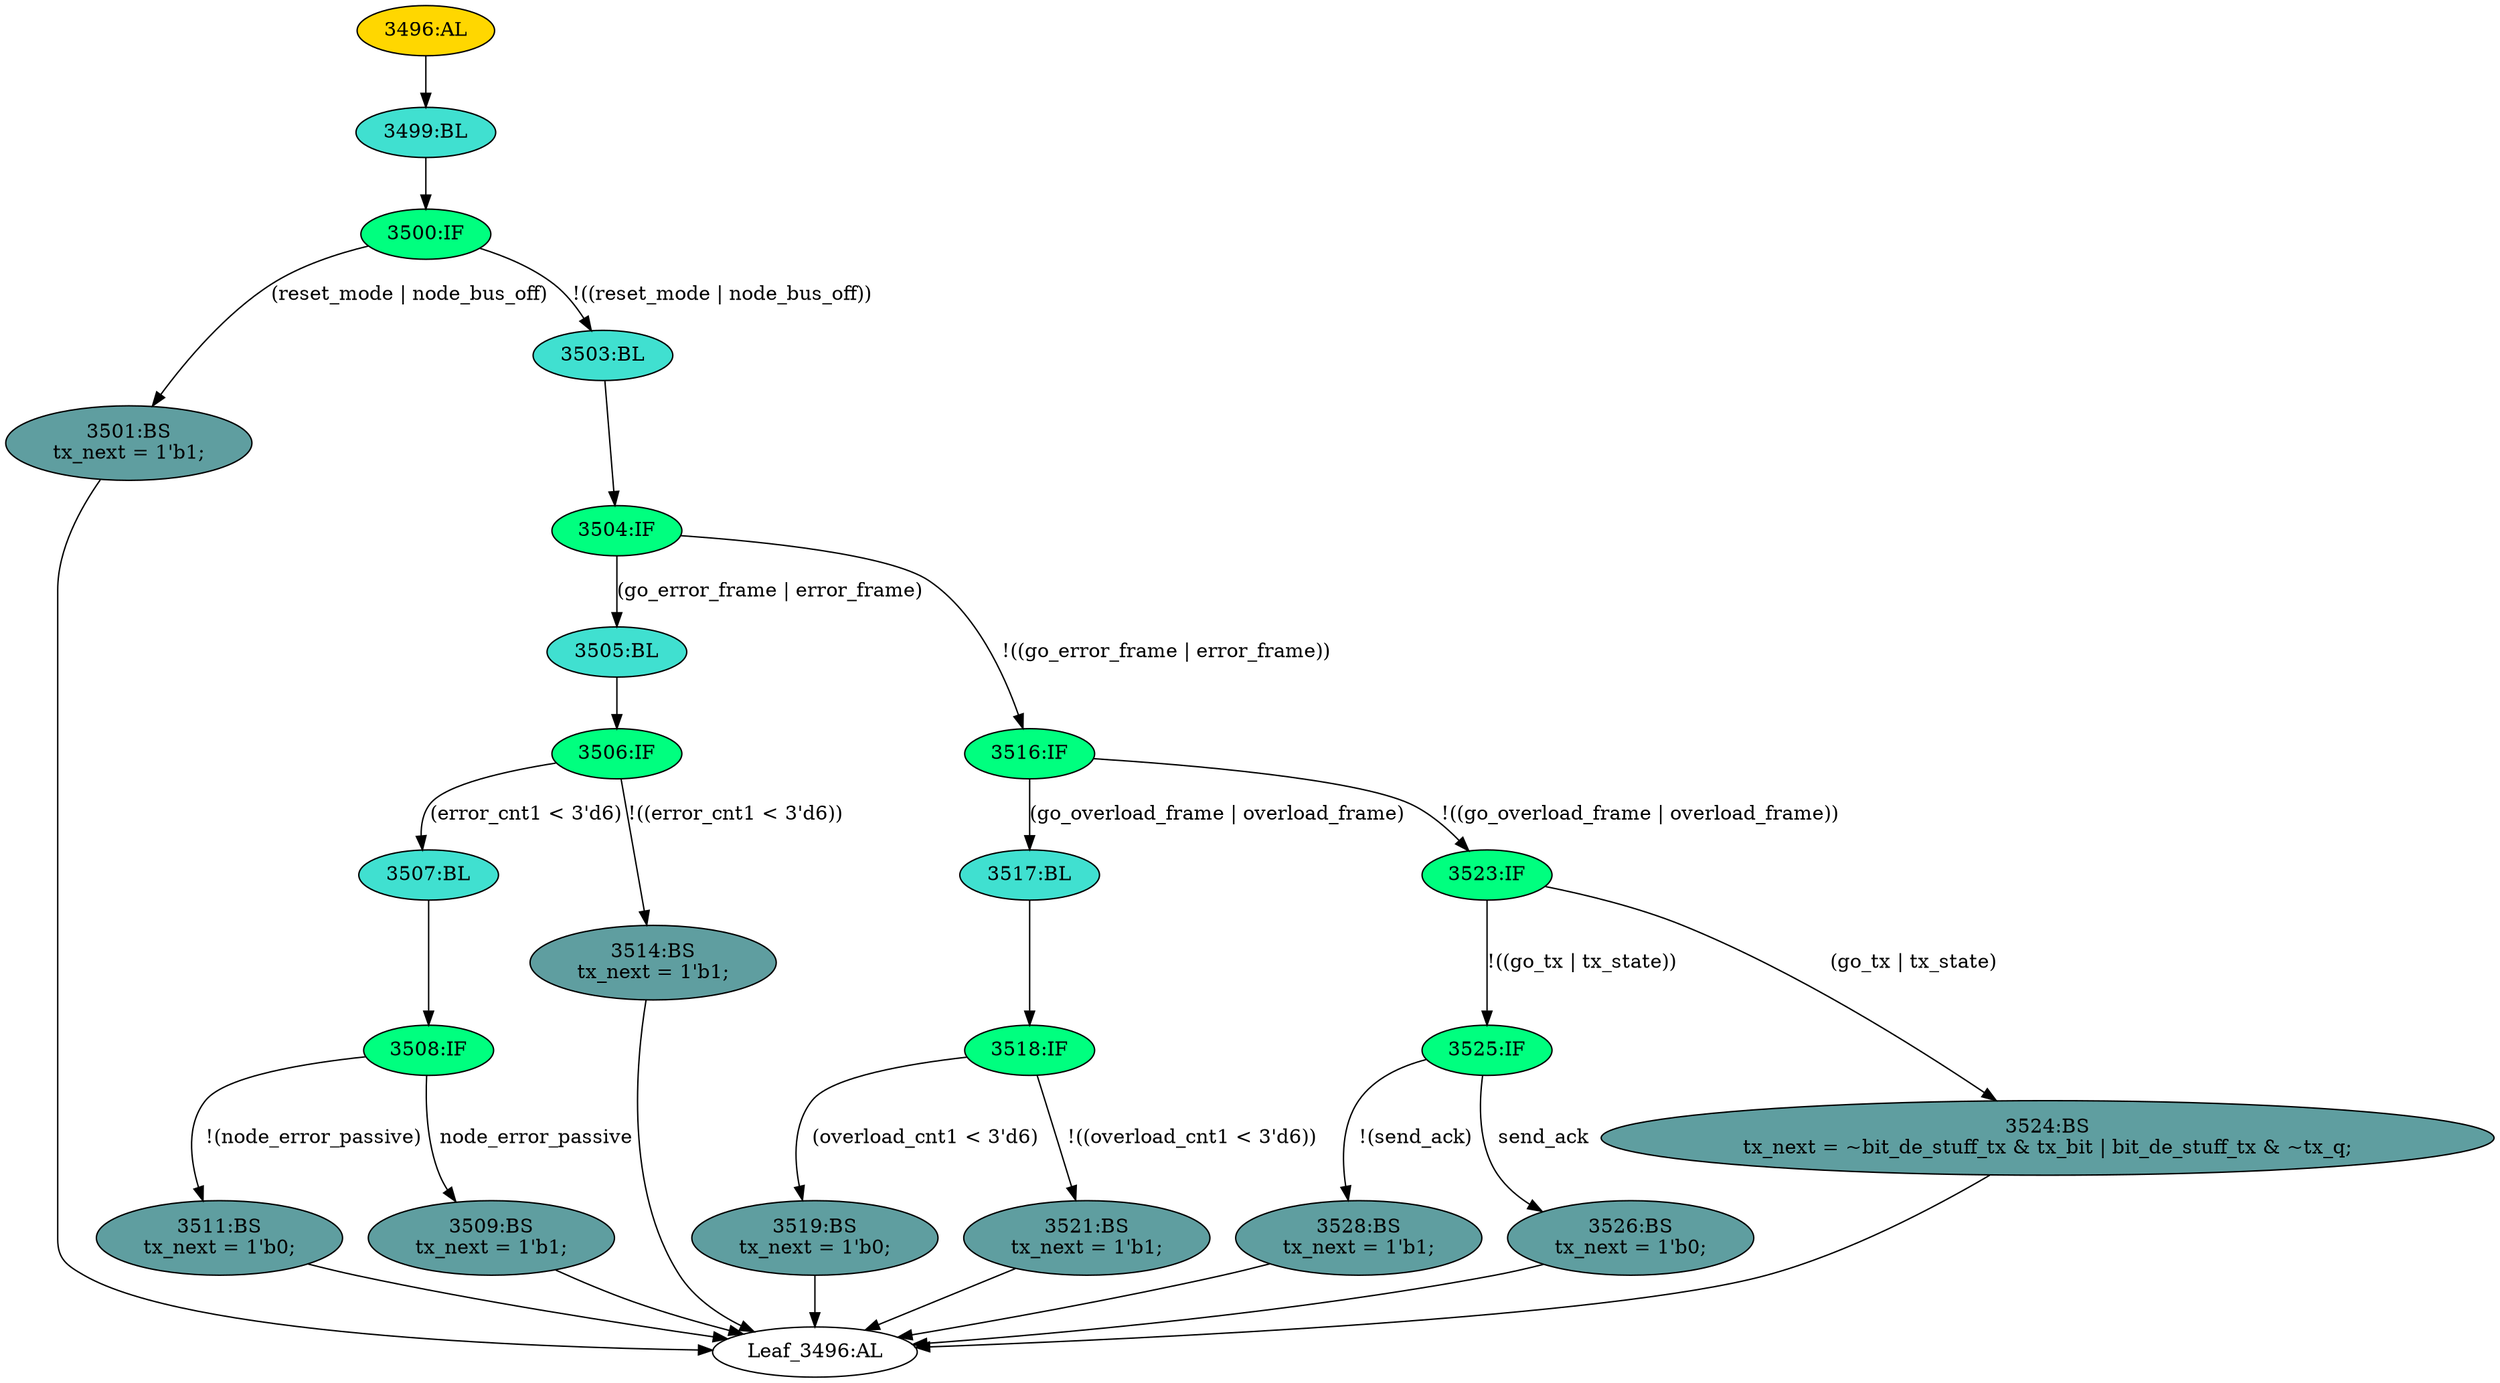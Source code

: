 strict digraph "" {
	node [label="\N"];
	"3501:BS"	 [ast="<pyverilog.vparser.ast.BlockingSubstitution object at 0x7f44f6b18310>",
		fillcolor=cadetblue,
		label="3501:BS
tx_next = 1'b1;",
		statements="[<pyverilog.vparser.ast.BlockingSubstitution object at 0x7f44f6b18310>]",
		style=filled,
		typ=BlockingSubstitution];
	"Leaf_3496:AL"	 [def_var="['tx_next']",
		label="Leaf_3496:AL"];
	"3501:BS" -> "Leaf_3496:AL"	 [cond="[]",
		lineno=None];
	"3507:BL"	 [ast="<pyverilog.vparser.ast.Block object at 0x7f44f6b184d0>",
		fillcolor=turquoise,
		label="3507:BL",
		statements="[]",
		style=filled,
		typ=Block];
	"3508:IF"	 [ast="<pyverilog.vparser.ast.IfStatement object at 0x7f44f6b18510>",
		fillcolor=springgreen,
		label="3508:IF",
		statements="[]",
		style=filled,
		typ=IfStatement];
	"3507:BL" -> "3508:IF"	 [cond="[]",
		lineno=None];
	"3500:IF"	 [ast="<pyverilog.vparser.ast.IfStatement object at 0x7f44f6b18850>",
		fillcolor=springgreen,
		label="3500:IF",
		statements="[]",
		style=filled,
		typ=IfStatement];
	"3500:IF" -> "3501:BS"	 [cond="['reset_mode', 'node_bus_off']",
		label="(reset_mode | node_bus_off)",
		lineno=3500];
	"3503:BL"	 [ast="<pyverilog.vparser.ast.Block object at 0x7f44f6b18890>",
		fillcolor=turquoise,
		label="3503:BL",
		statements="[]",
		style=filled,
		typ=Block];
	"3500:IF" -> "3503:BL"	 [cond="['reset_mode', 'node_bus_off']",
		label="!((reset_mode | node_bus_off))",
		lineno=3500];
	"3499:BL"	 [ast="<pyverilog.vparser.ast.Block object at 0x7f44f6b24b50>",
		fillcolor=turquoise,
		label="3499:BL",
		statements="[]",
		style=filled,
		typ=Block];
	"3499:BL" -> "3500:IF"	 [cond="[]",
		lineno=None];
	"3519:BS"	 [ast="<pyverilog.vparser.ast.BlockingSubstitution object at 0x7f44f6b24310>",
		fillcolor=cadetblue,
		label="3519:BS
tx_next = 1'b0;",
		statements="[<pyverilog.vparser.ast.BlockingSubstitution object at 0x7f44f6b24310>]",
		style=filled,
		typ=BlockingSubstitution];
	"3519:BS" -> "Leaf_3496:AL"	 [cond="[]",
		lineno=None];
	"3511:BS"	 [ast="<pyverilog.vparser.ast.BlockingSubstitution object at 0x7f44f6b18550>",
		fillcolor=cadetblue,
		label="3511:BS
tx_next = 1'b0;",
		statements="[<pyverilog.vparser.ast.BlockingSubstitution object at 0x7f44f6b18550>]",
		style=filled,
		typ=BlockingSubstitution];
	"3508:IF" -> "3511:BS"	 [cond="['node_error_passive']",
		label="!(node_error_passive)",
		lineno=3508];
	"3509:BS"	 [ast="<pyverilog.vparser.ast.BlockingSubstitution object at 0x7f44f6b18690>",
		fillcolor=cadetblue,
		label="3509:BS
tx_next = 1'b1;",
		statements="[<pyverilog.vparser.ast.BlockingSubstitution object at 0x7f44f6b18690>]",
		style=filled,
		typ=BlockingSubstitution];
	"3508:IF" -> "3509:BS"	 [cond="['node_error_passive']",
		label=node_error_passive,
		lineno=3508];
	"3511:BS" -> "Leaf_3496:AL"	 [cond="[]",
		lineno=None];
	"3518:IF"	 [ast="<pyverilog.vparser.ast.IfStatement object at 0x7f44f6b24190>",
		fillcolor=springgreen,
		label="3518:IF",
		statements="[]",
		style=filled,
		typ=IfStatement];
	"3518:IF" -> "3519:BS"	 [cond="['overload_cnt1']",
		label="(overload_cnt1 < 3'd6)",
		lineno=3518];
	"3521:BS"	 [ast="<pyverilog.vparser.ast.BlockingSubstitution object at 0x7f44f6b241d0>",
		fillcolor=cadetblue,
		label="3521:BS
tx_next = 1'b1;",
		statements="[<pyverilog.vparser.ast.BlockingSubstitution object at 0x7f44f6b241d0>]",
		style=filled,
		typ=BlockingSubstitution];
	"3518:IF" -> "3521:BS"	 [cond="['overload_cnt1']",
		label="!((overload_cnt1 < 3'd6))",
		lineno=3518];
	"3525:IF"	 [ast="<pyverilog.vparser.ast.IfStatement object at 0x7f44f6b18990>",
		fillcolor=springgreen,
		label="3525:IF",
		statements="[]",
		style=filled,
		typ=IfStatement];
	"3528:BS"	 [ast="<pyverilog.vparser.ast.BlockingSubstitution object at 0x7f44f6b189d0>",
		fillcolor=cadetblue,
		label="3528:BS
tx_next = 1'b1;",
		statements="[<pyverilog.vparser.ast.BlockingSubstitution object at 0x7f44f6b189d0>]",
		style=filled,
		typ=BlockingSubstitution];
	"3525:IF" -> "3528:BS"	 [cond="['send_ack']",
		label="!(send_ack)",
		lineno=3525];
	"3526:BS"	 [ast="<pyverilog.vparser.ast.BlockingSubstitution object at 0x7f44f6b18b10>",
		fillcolor=cadetblue,
		label="3526:BS
tx_next = 1'b0;",
		statements="[<pyverilog.vparser.ast.BlockingSubstitution object at 0x7f44f6b18b10>]",
		style=filled,
		typ=BlockingSubstitution];
	"3525:IF" -> "3526:BS"	 [cond="['send_ack']",
		label=send_ack,
		lineno=3525];
	"3521:BS" -> "Leaf_3496:AL"	 [cond="[]",
		lineno=None];
	"3517:BL"	 [ast="<pyverilog.vparser.ast.Block object at 0x7f44f6b24150>",
		fillcolor=turquoise,
		label="3517:BL",
		statements="[]",
		style=filled,
		typ=Block];
	"3517:BL" -> "3518:IF"	 [cond="[]",
		lineno=None];
	"3505:BL"	 [ast="<pyverilog.vparser.ast.Block object at 0x7f44f6b24690>",
		fillcolor=turquoise,
		label="3505:BL",
		statements="[]",
		style=filled,
		typ=Block];
	"3506:IF"	 [ast="<pyverilog.vparser.ast.IfStatement object at 0x7f44f6b246d0>",
		fillcolor=springgreen,
		label="3506:IF",
		statements="[]",
		style=filled,
		typ=IfStatement];
	"3505:BL" -> "3506:IF"	 [cond="[]",
		lineno=None];
	"3514:BS"	 [ast="<pyverilog.vparser.ast.BlockingSubstitution object at 0x7f44f6b24710>",
		fillcolor=cadetblue,
		label="3514:BS
tx_next = 1'b1;",
		statements="[<pyverilog.vparser.ast.BlockingSubstitution object at 0x7f44f6b24710>]",
		style=filled,
		typ=BlockingSubstitution];
	"3514:BS" -> "Leaf_3496:AL"	 [cond="[]",
		lineno=None];
	"3506:IF" -> "3507:BL"	 [cond="['error_cnt1']",
		label="(error_cnt1 < 3'd6)",
		lineno=3506];
	"3506:IF" -> "3514:BS"	 [cond="['error_cnt1']",
		label="!((error_cnt1 < 3'd6))",
		lineno=3506];
	"3528:BS" -> "Leaf_3496:AL"	 [cond="[]",
		lineno=None];
	"3496:AL"	 [ast="<pyverilog.vparser.ast.Always object at 0x7f44f6b24b90>",
		clk_sens=False,
		fillcolor=gold,
		label="3496:AL",
		sens="['reset_mode', 'node_bus_off', 'tx_state', 'go_tx', 'bit_de_stuff_tx', 'tx_bit', 'tx_q', 'send_ack', 'go_overload_frame', 'overload_\
frame', 'overload_cnt1', 'go_error_frame', 'error_frame', 'error_cnt1', 'node_error_passive']",
		statements="[]",
		style=filled,
		typ=Always,
		use_var="['bit_de_stuff_tx', 'go_tx', 'error_cnt1', 'overload_cnt1', 'reset_mode', 'go_overload_frame', 'go_error_frame', 'node_bus_off', '\
node_error_passive', 'send_ack', 'tx_state', 'tx_bit', 'error_frame', 'overload_frame', 'tx_q']"];
	"3496:AL" -> "3499:BL"	 [cond="[]",
		lineno=None];
	"3516:IF"	 [ast="<pyverilog.vparser.ast.IfStatement object at 0x7f44f6b18910>",
		fillcolor=springgreen,
		label="3516:IF",
		statements="[]",
		style=filled,
		typ=IfStatement];
	"3516:IF" -> "3517:BL"	 [cond="['go_overload_frame', 'overload_frame']",
		label="(go_overload_frame | overload_frame)",
		lineno=3516];
	"3523:IF"	 [ast="<pyverilog.vparser.ast.IfStatement object at 0x7f44f6b18950>",
		fillcolor=springgreen,
		label="3523:IF",
		statements="[]",
		style=filled,
		typ=IfStatement];
	"3516:IF" -> "3523:IF"	 [cond="['go_overload_frame', 'overload_frame']",
		label="!((go_overload_frame | overload_frame))",
		lineno=3516];
	"3509:BS" -> "Leaf_3496:AL"	 [cond="[]",
		lineno=None];
	"3526:BS" -> "Leaf_3496:AL"	 [cond="[]",
		lineno=None];
	"3524:BS"	 [ast="<pyverilog.vparser.ast.BlockingSubstitution object at 0x7f44f6b18c90>",
		fillcolor=cadetblue,
		label="3524:BS
tx_next = ~bit_de_stuff_tx & tx_bit | bit_de_stuff_tx & ~tx_q;",
		statements="[<pyverilog.vparser.ast.BlockingSubstitution object at 0x7f44f6b18c90>]",
		style=filled,
		typ=BlockingSubstitution];
	"3524:BS" -> "Leaf_3496:AL"	 [cond="[]",
		lineno=None];
	"3504:IF"	 [ast="<pyverilog.vparser.ast.IfStatement object at 0x7f44f6b188d0>",
		fillcolor=springgreen,
		label="3504:IF",
		statements="[]",
		style=filled,
		typ=IfStatement];
	"3504:IF" -> "3505:BL"	 [cond="['go_error_frame', 'error_frame']",
		label="(go_error_frame | error_frame)",
		lineno=3504];
	"3504:IF" -> "3516:IF"	 [cond="['go_error_frame', 'error_frame']",
		label="!((go_error_frame | error_frame))",
		lineno=3504];
	"3523:IF" -> "3525:IF"	 [cond="['go_tx', 'tx_state']",
		label="!((go_tx | tx_state))",
		lineno=3523];
	"3523:IF" -> "3524:BS"	 [cond="['go_tx', 'tx_state']",
		label="(go_tx | tx_state)",
		lineno=3523];
	"3503:BL" -> "3504:IF"	 [cond="[]",
		lineno=None];
}
